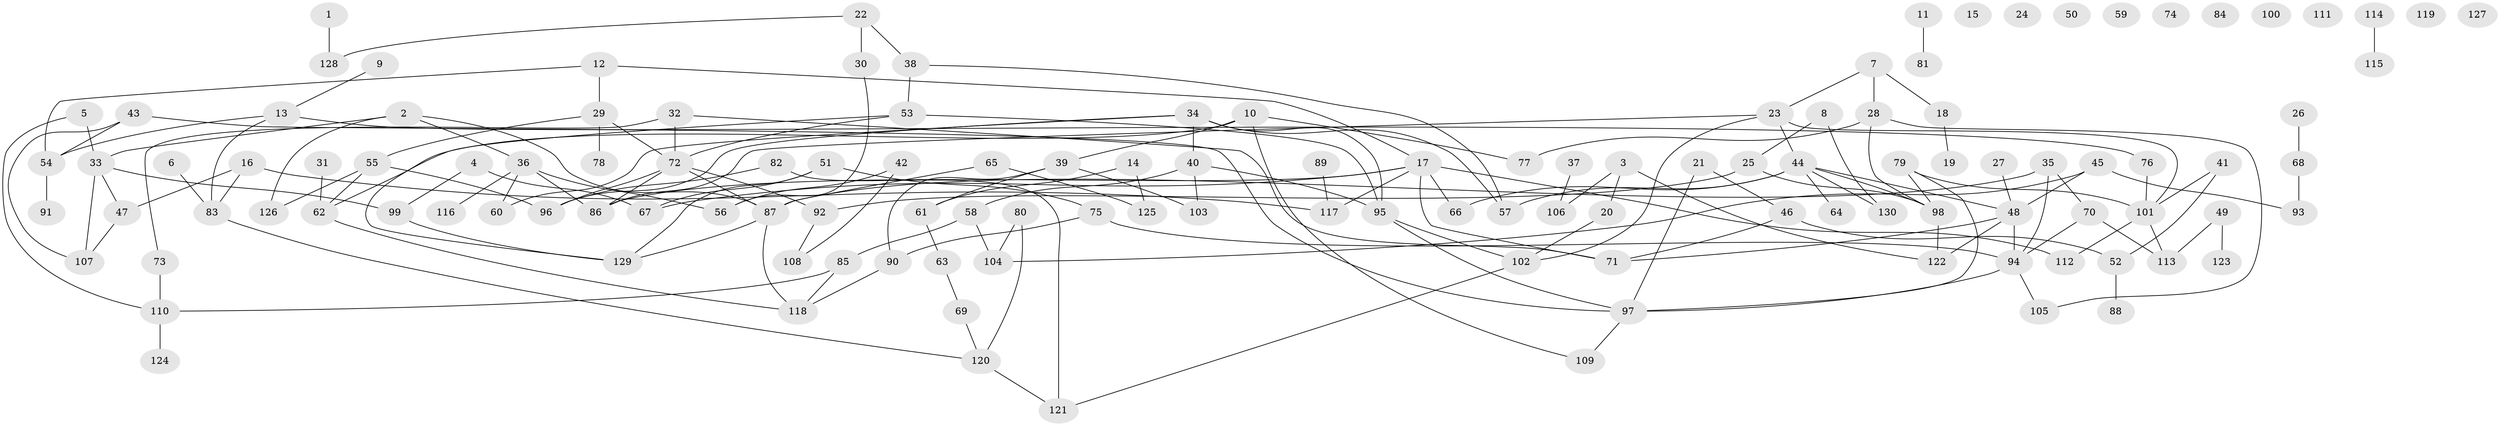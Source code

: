// Generated by graph-tools (version 1.1) at 2025/33/03/09/25 02:33:42]
// undirected, 130 vertices, 173 edges
graph export_dot {
graph [start="1"]
  node [color=gray90,style=filled];
  1;
  2;
  3;
  4;
  5;
  6;
  7;
  8;
  9;
  10;
  11;
  12;
  13;
  14;
  15;
  16;
  17;
  18;
  19;
  20;
  21;
  22;
  23;
  24;
  25;
  26;
  27;
  28;
  29;
  30;
  31;
  32;
  33;
  34;
  35;
  36;
  37;
  38;
  39;
  40;
  41;
  42;
  43;
  44;
  45;
  46;
  47;
  48;
  49;
  50;
  51;
  52;
  53;
  54;
  55;
  56;
  57;
  58;
  59;
  60;
  61;
  62;
  63;
  64;
  65;
  66;
  67;
  68;
  69;
  70;
  71;
  72;
  73;
  74;
  75;
  76;
  77;
  78;
  79;
  80;
  81;
  82;
  83;
  84;
  85;
  86;
  87;
  88;
  89;
  90;
  91;
  92;
  93;
  94;
  95;
  96;
  97;
  98;
  99;
  100;
  101;
  102;
  103;
  104;
  105;
  106;
  107;
  108;
  109;
  110;
  111;
  112;
  113;
  114;
  115;
  116;
  117;
  118;
  119;
  120;
  121;
  122;
  123;
  124;
  125;
  126;
  127;
  128;
  129;
  130;
  1 -- 128;
  2 -- 33;
  2 -- 36;
  2 -- 87;
  2 -- 126;
  3 -- 20;
  3 -- 106;
  3 -- 122;
  4 -- 67;
  4 -- 99;
  5 -- 33;
  5 -- 110;
  6 -- 83;
  7 -- 18;
  7 -- 23;
  7 -- 28;
  8 -- 25;
  8 -- 130;
  9 -- 13;
  10 -- 39;
  10 -- 62;
  10 -- 77;
  10 -- 109;
  11 -- 81;
  12 -- 17;
  12 -- 29;
  12 -- 54;
  13 -- 54;
  13 -- 76;
  13 -- 83;
  14 -- 61;
  14 -- 125;
  16 -- 47;
  16 -- 83;
  16 -- 117;
  17 -- 66;
  17 -- 67;
  17 -- 71;
  17 -- 86;
  17 -- 112;
  17 -- 117;
  18 -- 19;
  20 -- 102;
  21 -- 46;
  21 -- 97;
  22 -- 30;
  22 -- 38;
  22 -- 128;
  23 -- 44;
  23 -- 86;
  23 -- 101;
  23 -- 102;
  25 -- 92;
  25 -- 98;
  26 -- 68;
  27 -- 48;
  28 -- 77;
  28 -- 98;
  28 -- 105;
  29 -- 55;
  29 -- 72;
  29 -- 78;
  30 -- 56;
  31 -- 62;
  32 -- 71;
  32 -- 72;
  32 -- 73;
  33 -- 47;
  33 -- 99;
  33 -- 107;
  34 -- 40;
  34 -- 57;
  34 -- 60;
  34 -- 95;
  34 -- 96;
  35 -- 70;
  35 -- 87;
  35 -- 94;
  36 -- 56;
  36 -- 60;
  36 -- 86;
  36 -- 116;
  37 -- 106;
  38 -- 53;
  38 -- 57;
  39 -- 61;
  39 -- 90;
  39 -- 103;
  40 -- 58;
  40 -- 95;
  40 -- 103;
  41 -- 52;
  41 -- 101;
  42 -- 56;
  42 -- 108;
  43 -- 54;
  43 -- 97;
  43 -- 107;
  44 -- 48;
  44 -- 57;
  44 -- 64;
  44 -- 66;
  44 -- 98;
  44 -- 130;
  45 -- 48;
  45 -- 93;
  45 -- 104;
  46 -- 52;
  46 -- 71;
  47 -- 107;
  48 -- 71;
  48 -- 94;
  48 -- 122;
  49 -- 113;
  49 -- 123;
  51 -- 67;
  51 -- 75;
  51 -- 129;
  52 -- 88;
  53 -- 72;
  53 -- 95;
  53 -- 129;
  54 -- 91;
  55 -- 62;
  55 -- 96;
  55 -- 126;
  58 -- 85;
  58 -- 104;
  61 -- 63;
  62 -- 118;
  63 -- 69;
  65 -- 87;
  65 -- 125;
  68 -- 93;
  69 -- 120;
  70 -- 94;
  70 -- 113;
  72 -- 86;
  72 -- 87;
  72 -- 92;
  72 -- 96;
  73 -- 110;
  75 -- 90;
  75 -- 94;
  76 -- 101;
  79 -- 97;
  79 -- 98;
  79 -- 101;
  80 -- 104;
  80 -- 120;
  82 -- 96;
  82 -- 121;
  83 -- 120;
  85 -- 110;
  85 -- 118;
  87 -- 118;
  87 -- 129;
  89 -- 117;
  90 -- 118;
  92 -- 108;
  94 -- 97;
  94 -- 105;
  95 -- 97;
  95 -- 102;
  97 -- 109;
  98 -- 122;
  99 -- 129;
  101 -- 112;
  101 -- 113;
  102 -- 121;
  110 -- 124;
  114 -- 115;
  120 -- 121;
}
